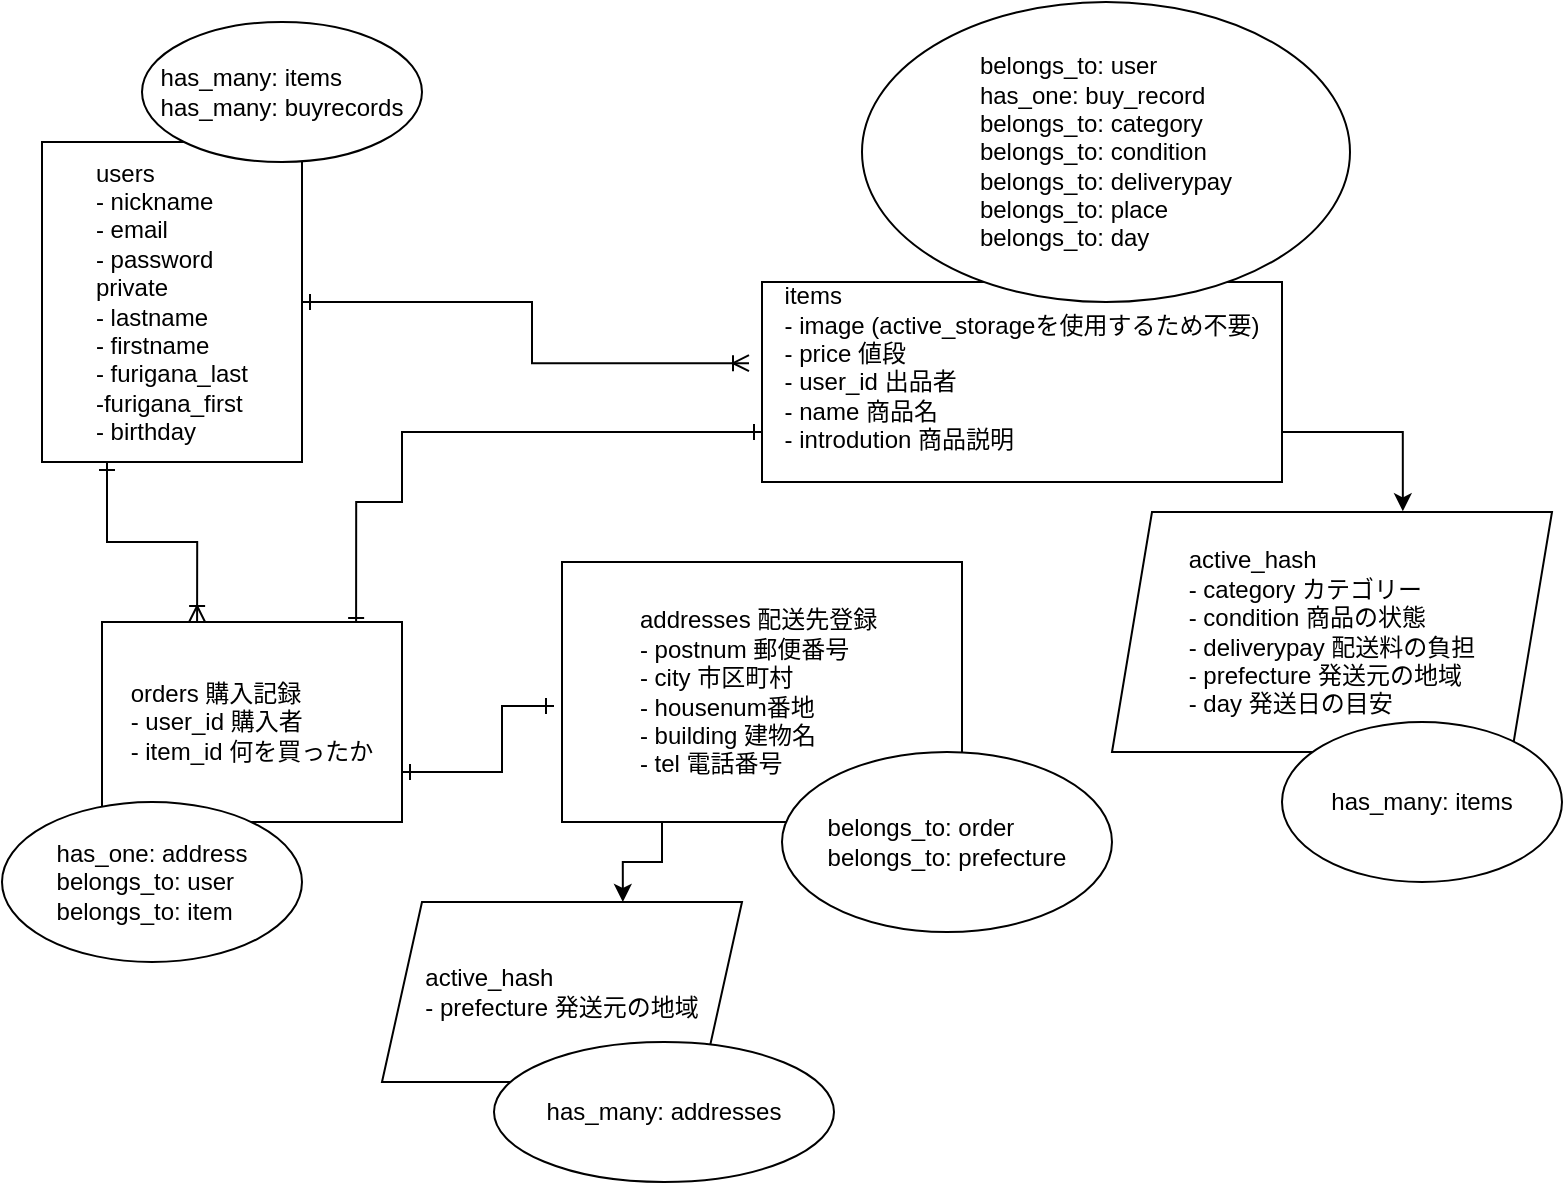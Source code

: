 <mxfile version="13.10.0" type="embed">
    <diagram id="fnKIg7ySAKvSq7XufVGy" name="ページ1">
        <mxGraphModel dx="936" dy="680" grid="1" gridSize="10" guides="1" tooltips="1" connect="1" arrows="1" fold="1" page="1" pageScale="1" pageWidth="827" pageHeight="1169" math="0" shadow="0">
            <root>
                <mxCell id="0"/>
                <mxCell id="1" parent="0"/>
                <mxCell id="7" style="edgeStyle=orthogonalEdgeStyle;rounded=0;orthogonalLoop=1;jettySize=auto;html=1;exitX=1;exitY=0.5;exitDx=0;exitDy=0;entryX=-0.025;entryY=0.406;entryDx=0;entryDy=0;entryPerimeter=0;endArrow=ERoneToMany;endFill=0;startArrow=ERone;startFill=0;" parent="1" source="3" target="4" edge="1">
                    <mxGeometry relative="1" as="geometry"/>
                </mxCell>
                <mxCell id="10" style="edgeStyle=orthogonalEdgeStyle;rounded=0;orthogonalLoop=1;jettySize=auto;html=1;exitX=0.25;exitY=1;exitDx=0;exitDy=0;startArrow=ERone;startFill=0;endArrow=ERoneToMany;endFill=0;entryX=0.317;entryY=0;entryDx=0;entryDy=0;entryPerimeter=0;" parent="1" source="3" target="5" edge="1">
                    <mxGeometry relative="1" as="geometry">
                        <mxPoint x="107" y="360" as="targetPoint"/>
                    </mxGeometry>
                </mxCell>
                <mxCell id="3" value="&lt;div style=&quot;text-align: justify&quot;&gt;&lt;span&gt;users&lt;/span&gt;&lt;/div&gt;&lt;div style=&quot;text-align: justify&quot;&gt;&lt;span&gt;- nickname&lt;/span&gt;&lt;/div&gt;&lt;div style=&quot;text-align: justify&quot;&gt;&lt;span&gt;- email&lt;/span&gt;&lt;/div&gt;&lt;div style=&quot;text-align: justify&quot;&gt;&lt;span&gt;- password&lt;/span&gt;&lt;/div&gt;&lt;div style=&quot;text-align: justify&quot;&gt;private&lt;/div&gt;&lt;div style=&quot;text-align: justify&quot;&gt;- lastname&lt;/div&gt;&lt;div style=&quot;text-align: justify&quot;&gt;- firstname&lt;/div&gt;&lt;div style=&quot;text-align: justify&quot;&gt;&lt;span&gt;- furigana_last&lt;/span&gt;&lt;/div&gt;&lt;div style=&quot;text-align: justify&quot;&gt;&lt;span&gt;-furigana_first&lt;/span&gt;&lt;/div&gt;&lt;div style=&quot;text-align: justify&quot;&gt;&lt;span&gt;- birthday&lt;/span&gt;&lt;/div&gt;" style="whiteSpace=wrap;html=1;" parent="1" vertex="1">
                    <mxGeometry x="40" y="100" width="130" height="160" as="geometry"/>
                </mxCell>
                <mxCell id="13" style="edgeStyle=orthogonalEdgeStyle;rounded=0;orthogonalLoop=1;jettySize=auto;html=1;exitX=0;exitY=0.75;exitDx=0;exitDy=0;entryX=0.847;entryY=0.02;entryDx=0;entryDy=0;entryPerimeter=0;startArrow=ERone;startFill=0;endArrow=ERone;endFill=0;" parent="1" source="4" target="5" edge="1">
                    <mxGeometry relative="1" as="geometry">
                        <Array as="points">
                            <mxPoint x="220" y="245"/>
                            <mxPoint x="220" y="280"/>
                            <mxPoint x="197" y="280"/>
                        </Array>
                    </mxGeometry>
                </mxCell>
                <mxCell id="23" style="edgeStyle=orthogonalEdgeStyle;rounded=0;orthogonalLoop=1;jettySize=auto;html=1;exitX=1;exitY=0.75;exitDx=0;exitDy=0;entryX=0.661;entryY=-0.003;entryDx=0;entryDy=0;entryPerimeter=0;" parent="1" source="4" target="22" edge="1">
                    <mxGeometry relative="1" as="geometry"/>
                </mxCell>
                <mxCell id="4" value="&lt;div style=&quot;text-align: justify&quot;&gt;items&lt;/div&gt;&lt;div style=&quot;text-align: justify&quot;&gt;&lt;span&gt;- image (active_storageを使用するため不要)&lt;/span&gt;&lt;/div&gt;&lt;div style=&quot;text-align: justify&quot;&gt;&lt;span&gt;- price 値段&lt;/span&gt;&lt;/div&gt;&lt;div style=&quot;text-align: justify&quot;&gt;&lt;span&gt;- user_id 出品者&lt;/span&gt;&lt;/div&gt;&lt;div style=&quot;text-align: justify&quot;&gt;&lt;span&gt;- name 商品名&lt;/span&gt;&lt;/div&gt;&lt;div style=&quot;text-align: justify&quot;&gt;&lt;span&gt;- introdution 商品説明&lt;/span&gt;&lt;/div&gt;&lt;div style=&quot;text-align: justify&quot;&gt;&lt;br&gt;&lt;/div&gt;" style="rounded=0;whiteSpace=wrap;html=1;" parent="1" vertex="1">
                    <mxGeometry x="400" y="170" width="260" height="100" as="geometry"/>
                </mxCell>
                <mxCell id="9" style="edgeStyle=orthogonalEdgeStyle;rounded=0;orthogonalLoop=1;jettySize=auto;html=1;exitX=1;exitY=0.75;exitDx=0;exitDy=0;startArrow=ERone;startFill=0;endArrow=ERone;endFill=0;" parent="1" source="5" edge="1">
                    <mxGeometry relative="1" as="geometry">
                        <mxPoint x="296" y="382" as="targetPoint"/>
                        <Array as="points">
                            <mxPoint x="270" y="415"/>
                            <mxPoint x="270" y="382"/>
                        </Array>
                    </mxGeometry>
                </mxCell>
                <mxCell id="5" value="&lt;div style=&quot;text-align: justify&quot;&gt;&lt;span&gt;orders 購入記録&lt;/span&gt;&lt;/div&gt;&lt;div style=&quot;text-align: justify&quot;&gt;&lt;span&gt;- user_id 購入者&lt;/span&gt;&lt;/div&gt;&lt;div style=&quot;text-align: justify&quot;&gt;&lt;span&gt;- item_id 何を買ったか&lt;/span&gt;&lt;/div&gt;" style="whiteSpace=wrap;html=1;" parent="1" vertex="1">
                    <mxGeometry x="70" y="340" width="150" height="100" as="geometry"/>
                </mxCell>
                <mxCell id="24" style="edgeStyle=orthogonalEdgeStyle;rounded=0;orthogonalLoop=1;jettySize=auto;html=1;exitX=0.25;exitY=1;exitDx=0;exitDy=0;entryX=0.669;entryY=0;entryDx=0;entryDy=0;entryPerimeter=0;" parent="1" source="6" target="21" edge="1">
                    <mxGeometry relative="1" as="geometry"/>
                </mxCell>
                <mxCell id="6" value="&lt;div style=&quot;text-align: justify&quot;&gt;&lt;span&gt;addresses 配送先登録&lt;/span&gt;&lt;span&gt;&amp;nbsp;&lt;/span&gt;&lt;/div&gt;&lt;div style=&quot;text-align: justify&quot;&gt;&lt;span&gt;- postnum 郵便番号&lt;/span&gt;&lt;/div&gt;&lt;div style=&quot;text-align: justify&quot;&gt;&lt;span&gt;- city 市区町村&lt;/span&gt;&lt;/div&gt;&lt;div style=&quot;text-align: justify&quot;&gt;&lt;span&gt;- housenum番地&lt;/span&gt;&lt;/div&gt;&lt;div style=&quot;text-align: justify&quot;&gt;&lt;span&gt;- building 建物名&lt;/span&gt;&lt;/div&gt;&lt;div style=&quot;text-align: justify&quot;&gt;&lt;span&gt;- tel 電話番号&lt;/span&gt;&lt;/div&gt;" style="whiteSpace=wrap;html=1;" parent="1" vertex="1">
                    <mxGeometry x="300" y="310" width="200" height="130" as="geometry"/>
                </mxCell>
                <mxCell id="14" value="&lt;div style=&quot;text-align: justify&quot;&gt;&lt;span&gt;has_many: items&lt;/span&gt;&lt;/div&gt;&lt;div style=&quot;text-align: justify&quot;&gt;&lt;span&gt;has_many: buyrecords&lt;/span&gt;&lt;/div&gt;" style="ellipse;whiteSpace=wrap;html=1;" parent="1" vertex="1">
                    <mxGeometry x="90" y="40" width="140" height="70" as="geometry"/>
                </mxCell>
                <mxCell id="16" value="&lt;div style=&quot;text-align: justify&quot;&gt;&lt;span&gt;has_one: address&lt;/span&gt;&lt;/div&gt;&lt;div style=&quot;text-align: justify&quot;&gt;&lt;span&gt;belongs_to: user&lt;/span&gt;&lt;/div&gt;&lt;div style=&quot;text-align: justify&quot;&gt;&lt;span&gt;belongs_to: item&lt;/span&gt;&lt;/div&gt;" style="ellipse;whiteSpace=wrap;html=1;" parent="1" vertex="1">
                    <mxGeometry x="20" y="430" width="150" height="80" as="geometry"/>
                </mxCell>
                <mxCell id="18" value="&lt;div style=&quot;text-align: justify&quot;&gt;&lt;span&gt;belongs_to: user&lt;/span&gt;&lt;/div&gt;&lt;div style=&quot;text-align: justify&quot;&gt;&lt;span&gt;has_one: buy_record&lt;/span&gt;&lt;/div&gt;&lt;div style=&quot;text-align: justify&quot;&gt;&lt;span&gt;belongs_to: category&lt;/span&gt;&lt;/div&gt;&lt;div style=&quot;text-align: justify&quot;&gt;belongs_to: condition&lt;span&gt;&lt;br&gt;&lt;/span&gt;&lt;/div&gt;&lt;div style=&quot;text-align: justify&quot;&gt;belongs_to: deliverypay&lt;br&gt;&lt;/div&gt;&lt;div style=&quot;text-align: justify&quot;&gt;belongs_to: place&lt;br&gt;&lt;/div&gt;&lt;div style=&quot;text-align: justify&quot;&gt;belongs_to: day&lt;br&gt;&lt;/div&gt;" style="ellipse;whiteSpace=wrap;html=1;" parent="1" vertex="1">
                    <mxGeometry x="450" y="30" width="244" height="150" as="geometry"/>
                </mxCell>
                <mxCell id="19" value="&lt;div style=&quot;text-align: justify&quot;&gt;&lt;span&gt;belongs_to: order&lt;/span&gt;&lt;/div&gt;&lt;div style=&quot;text-align: justify&quot;&gt;&lt;span&gt;belongs_to: prefecture&lt;/span&gt;&lt;/div&gt;" style="ellipse;whiteSpace=wrap;html=1;" parent="1" vertex="1">
                    <mxGeometry x="410" y="405" width="165" height="90" as="geometry"/>
                </mxCell>
                <mxCell id="21" value="&lt;div style=&quot;text-align: justify&quot;&gt;&lt;span&gt;active_hash&lt;/span&gt;&lt;/div&gt;&lt;span&gt;&lt;div style=&quot;text-align: justify&quot;&gt;&lt;span&gt;- prefecture 発送元の地域&lt;/span&gt;&lt;/div&gt;&lt;/span&gt;" style="shape=parallelogram;perimeter=parallelogramPerimeter;whiteSpace=wrap;html=1;fixedSize=1;align=center;" parent="1" vertex="1">
                    <mxGeometry x="210" y="480" width="180" height="90" as="geometry"/>
                </mxCell>
                <mxCell id="22" value="&lt;div style=&quot;text-align: justify&quot;&gt;&lt;span&gt;active_hash&lt;/span&gt;&lt;/div&gt;&lt;div style=&quot;text-align: justify&quot;&gt;- category カテゴリー&lt;/div&gt;&lt;div style=&quot;text-align: justify&quot;&gt;- condition 商品の状態&lt;/div&gt;&lt;div style=&quot;text-align: justify&quot;&gt;- deliverypay 配送料の負担&lt;/div&gt;&lt;div style=&quot;text-align: justify&quot;&gt;- prefecture 発送元の地域&lt;/div&gt;&lt;div style=&quot;text-align: justify&quot;&gt;- day 発送日の目安&lt;/div&gt;" style="shape=parallelogram;perimeter=parallelogramPerimeter;whiteSpace=wrap;html=1;fixedSize=1;" parent="1" vertex="1">
                    <mxGeometry x="575" y="285" width="220" height="120" as="geometry"/>
                </mxCell>
                <mxCell id="25" value="has_many: items" style="ellipse;whiteSpace=wrap;html=1;" parent="1" vertex="1">
                    <mxGeometry x="660" y="390" width="140" height="80" as="geometry"/>
                </mxCell>
                <mxCell id="26" value="has_many: addresses" style="ellipse;whiteSpace=wrap;html=1;" parent="1" vertex="1">
                    <mxGeometry x="266" y="550" width="170" height="70" as="geometry"/>
                </mxCell>
            </root>
        </mxGraphModel>
    </diagram>
</mxfile>